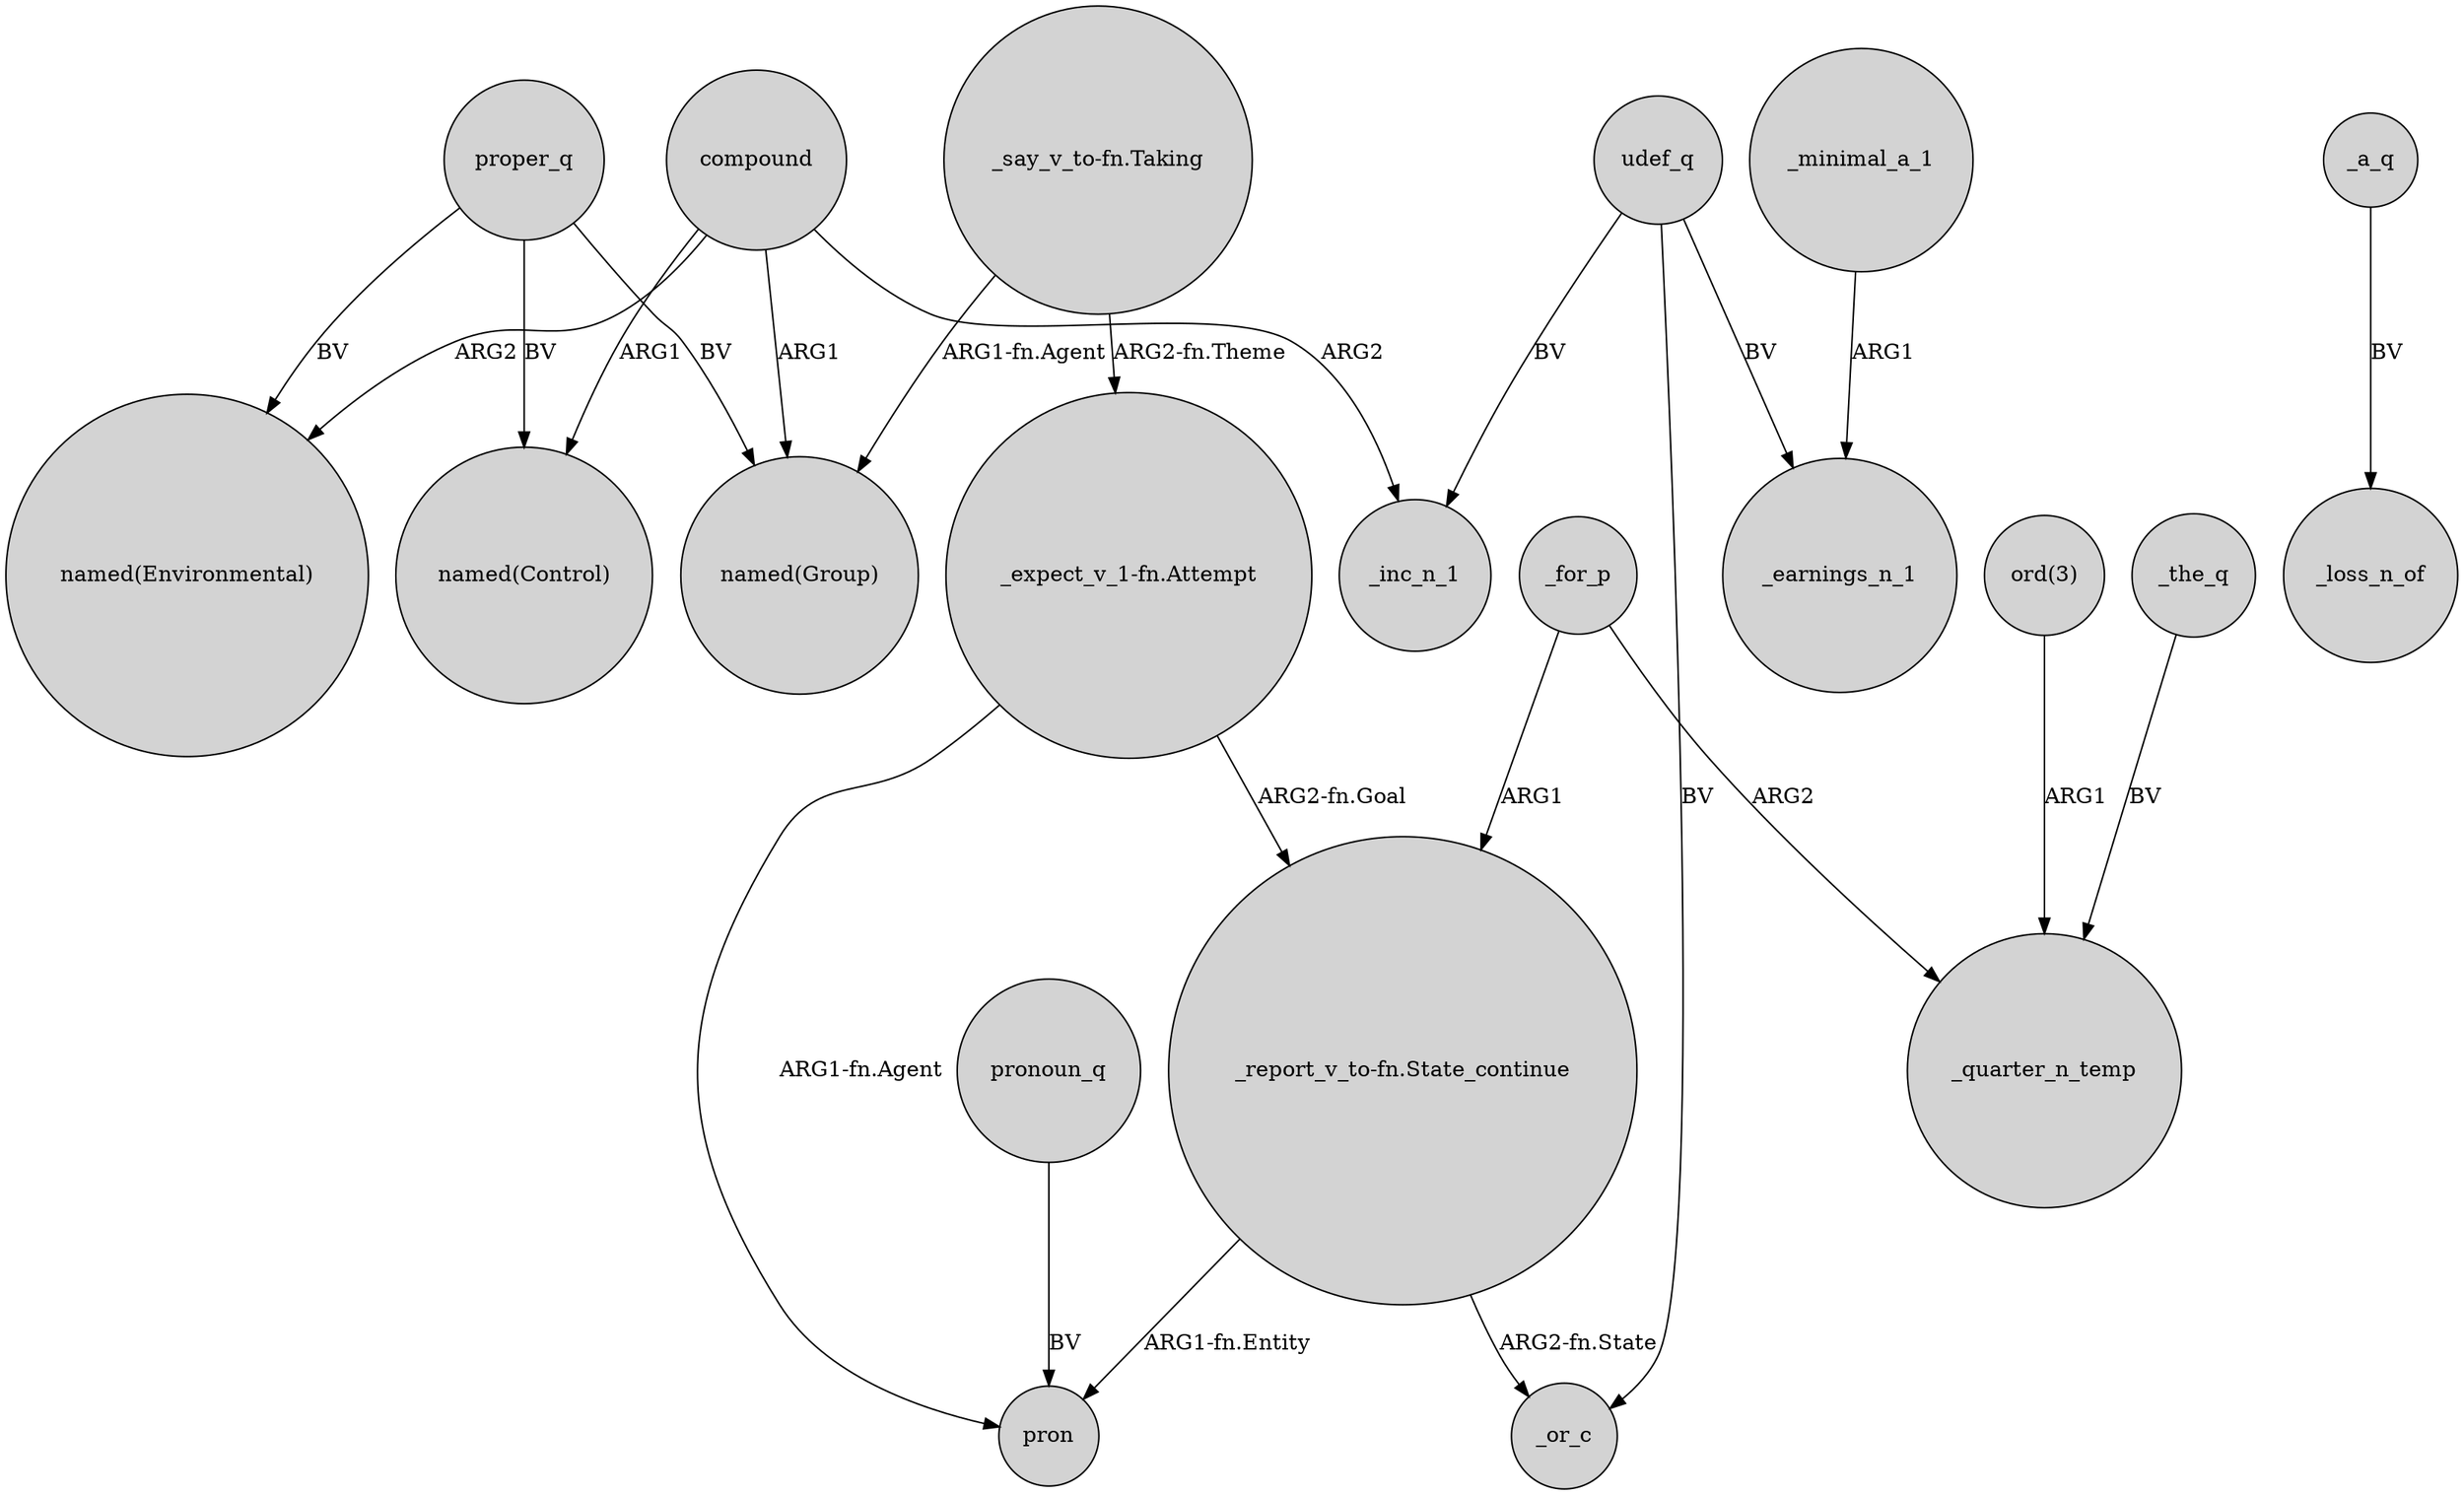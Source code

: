 digraph {
	node [shape=circle style=filled]
	proper_q -> "named(Control)" [label=BV]
	_a_q -> _loss_n_of [label=BV]
	"_expect_v_1-fn.Attempt" -> pron [label="ARG1-fn.Agent"]
	"ord(3)" -> _quarter_n_temp [label=ARG1]
	"_report_v_to-fn.State_continue" -> _or_c [label="ARG2-fn.State"]
	_minimal_a_1 -> _earnings_n_1 [label=ARG1]
	"_expect_v_1-fn.Attempt" -> "_report_v_to-fn.State_continue" [label="ARG2-fn.Goal"]
	compound -> "named(Group)" [label=ARG1]
	"_report_v_to-fn.State_continue" -> pron [label="ARG1-fn.Entity"]
	_the_q -> _quarter_n_temp [label=BV]
	"_say_v_to-fn.Taking" -> "named(Group)" [label="ARG1-fn.Agent"]
	proper_q -> "named(Group)" [label=BV]
	compound -> "named(Control)" [label=ARG1]
	_for_p -> "_report_v_to-fn.State_continue" [label=ARG1]
	udef_q -> _or_c [label=BV]
	pronoun_q -> pron [label=BV]
	udef_q -> _inc_n_1 [label=BV]
	compound -> _inc_n_1 [label=ARG2]
	_for_p -> _quarter_n_temp [label=ARG2]
	udef_q -> _earnings_n_1 [label=BV]
	compound -> "named(Environmental)" [label=ARG2]
	proper_q -> "named(Environmental)" [label=BV]
	"_say_v_to-fn.Taking" -> "_expect_v_1-fn.Attempt" [label="ARG2-fn.Theme"]
}

